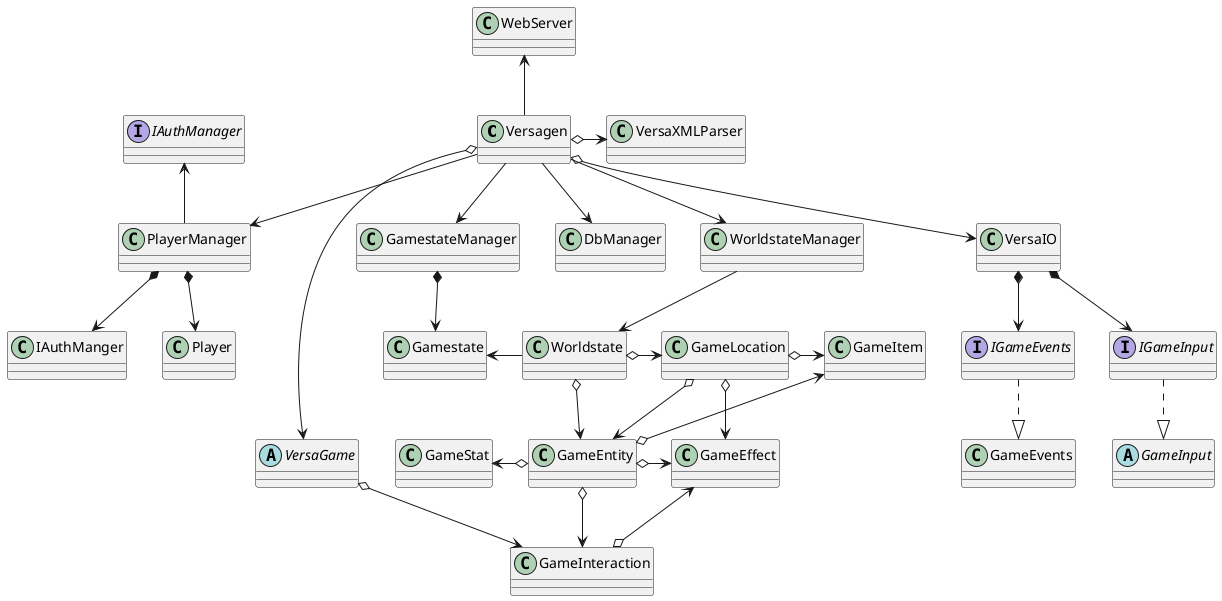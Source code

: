 @startuml Versagen-Server
class Versagen 
class PlayerManager
class WorldstateManager
class VersaXMLParser
class GamestateManager
class DbManager
class VersaIO
class WebServer
abstract class VersaGame

class Player
class Worldstate
class Gamestate

class GameEntity
class GameLocation
class GameItem

class GameInteraction
class GameEffect
class GameStat

interface IGameInput
abstract class GameInput
interface IAuthManager
interface IGameEvents
class GameEvents

Versagen --> PlayerManager
Versagen --> WorldstateManager
Versagen o-> VersaXMLParser
Versagen --> GamestateManager
Versagen --> DbManager
Versagen o--> VersaIO
Versagen o--> VersaGame
WebServer <-- Versagen

IAuthManager <-- PlayerManager

GamestateManager *--> Gamestate
WorldstateManager --> Worldstate
PlayerManager *--> Player
PlayerManager *--> IAuthManger

VersaIO *--> IGameInput
VersaIO *--> IGameEvents

IGameInput ..|> GameInput
IGameEvents ..|> GameEvents

Worldstate o-> GameEntity 
Worldstate o-> GameLocation
Gamestate <-Worldstate

GameStat <-o GameEntity
GameItem <--o GameEntity

GameLocation o-> GameEntity
GameLocation o-> GameItem

GameLocation o--> GameEffect
GameEntity o-> GameEffect
GameEffect <--o GameInteraction
GameEntity o--> GameInteraction

VersaGame o--> GameInteraction

@enduml